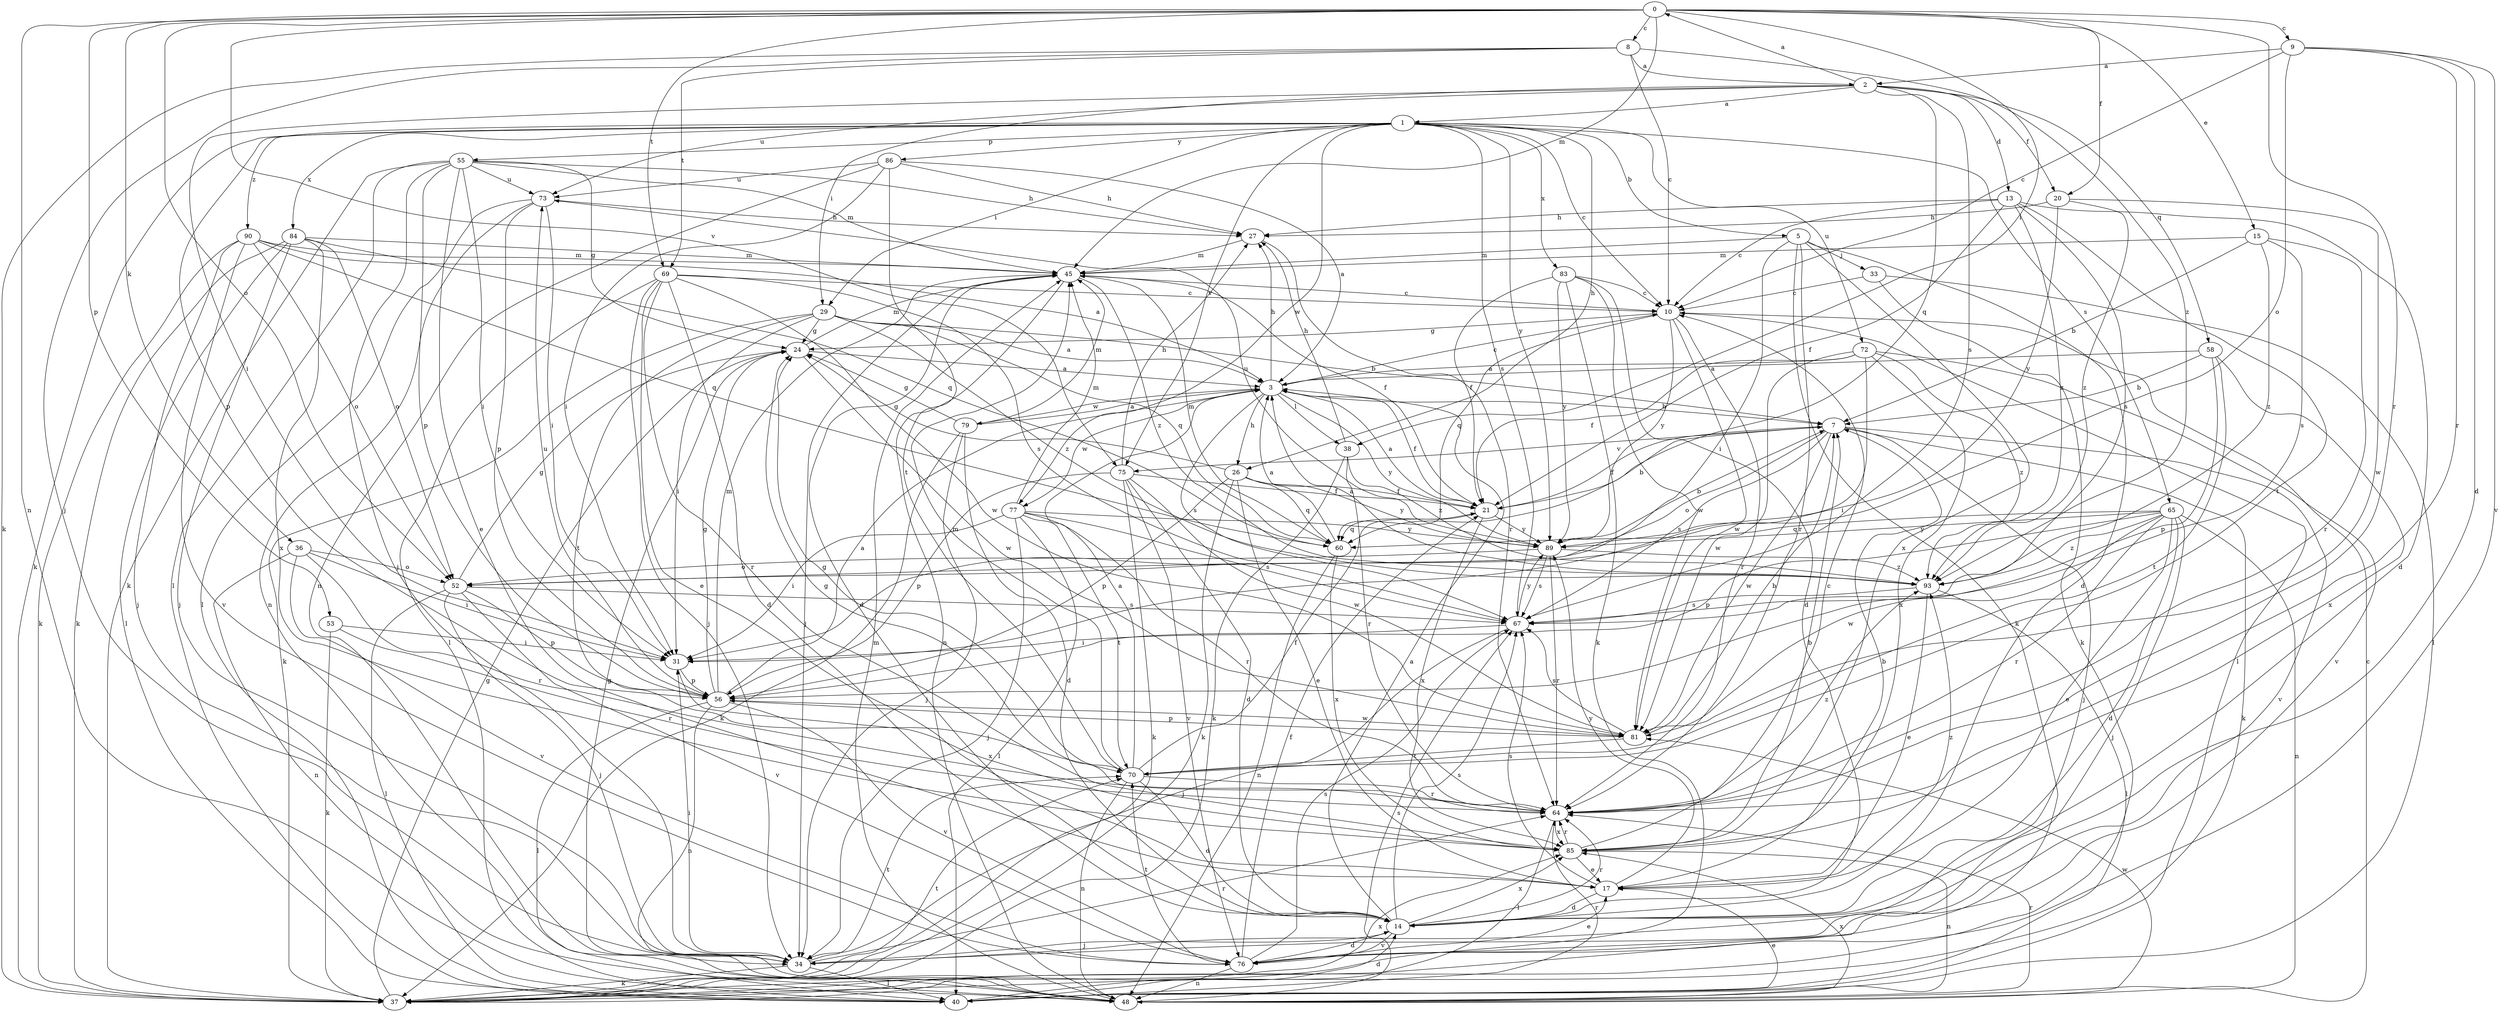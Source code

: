 strict digraph  {
0;
1;
2;
3;
5;
7;
8;
9;
10;
13;
14;
15;
17;
20;
21;
24;
26;
27;
29;
31;
33;
34;
36;
37;
38;
40;
45;
48;
52;
53;
55;
56;
58;
60;
64;
65;
67;
69;
70;
72;
73;
75;
76;
77;
79;
81;
83;
84;
85;
86;
89;
90;
93;
0 -> 8  [label=c];
0 -> 9  [label=c];
0 -> 15  [label=e];
0 -> 20  [label=f];
0 -> 36  [label=k];
0 -> 38  [label=l];
0 -> 45  [label=m];
0 -> 48  [label=n];
0 -> 52  [label=o];
0 -> 53  [label=p];
0 -> 64  [label=r];
0 -> 69  [label=t];
0 -> 75  [label=v];
1 -> 5  [label=b];
1 -> 10  [label=c];
1 -> 26  [label=h];
1 -> 29  [label=i];
1 -> 37  [label=k];
1 -> 55  [label=p];
1 -> 56  [label=p];
1 -> 65  [label=s];
1 -> 67  [label=s];
1 -> 72  [label=u];
1 -> 75  [label=v];
1 -> 77  [label=w];
1 -> 83  [label=x];
1 -> 84  [label=x];
1 -> 86  [label=y];
1 -> 89  [label=y];
1 -> 90  [label=z];
2 -> 0  [label=a];
2 -> 1  [label=a];
2 -> 13  [label=d];
2 -> 20  [label=f];
2 -> 29  [label=i];
2 -> 31  [label=i];
2 -> 58  [label=q];
2 -> 60  [label=q];
2 -> 67  [label=s];
2 -> 73  [label=u];
3 -> 7  [label=b];
3 -> 10  [label=c];
3 -> 21  [label=f];
3 -> 26  [label=h];
3 -> 27  [label=h];
3 -> 38  [label=l];
3 -> 67  [label=s];
3 -> 77  [label=w];
3 -> 79  [label=w];
3 -> 89  [label=y];
5 -> 14  [label=d];
5 -> 31  [label=i];
5 -> 33  [label=j];
5 -> 37  [label=k];
5 -> 45  [label=m];
5 -> 64  [label=r];
5 -> 85  [label=x];
7 -> 21  [label=f];
7 -> 34  [label=j];
7 -> 37  [label=k];
7 -> 52  [label=o];
7 -> 67  [label=s];
7 -> 75  [label=v];
7 -> 76  [label=v];
7 -> 81  [label=w];
8 -> 2  [label=a];
8 -> 10  [label=c];
8 -> 34  [label=j];
8 -> 37  [label=k];
8 -> 69  [label=t];
8 -> 93  [label=z];
9 -> 2  [label=a];
9 -> 10  [label=c];
9 -> 14  [label=d];
9 -> 52  [label=o];
9 -> 64  [label=r];
9 -> 76  [label=v];
10 -> 24  [label=g];
10 -> 40  [label=l];
10 -> 60  [label=q];
10 -> 64  [label=r];
10 -> 81  [label=w];
10 -> 89  [label=y];
13 -> 10  [label=c];
13 -> 14  [label=d];
13 -> 21  [label=f];
13 -> 27  [label=h];
13 -> 67  [label=s];
13 -> 70  [label=t];
13 -> 93  [label=z];
14 -> 3  [label=a];
14 -> 34  [label=j];
14 -> 64  [label=r];
14 -> 67  [label=s];
14 -> 76  [label=v];
14 -> 85  [label=x];
15 -> 7  [label=b];
15 -> 45  [label=m];
15 -> 64  [label=r];
15 -> 67  [label=s];
15 -> 93  [label=z];
17 -> 7  [label=b];
17 -> 14  [label=d];
17 -> 67  [label=s];
17 -> 89  [label=y];
17 -> 93  [label=z];
20 -> 27  [label=h];
20 -> 81  [label=w];
20 -> 89  [label=y];
20 -> 93  [label=z];
21 -> 3  [label=a];
21 -> 7  [label=b];
21 -> 60  [label=q];
21 -> 85  [label=x];
21 -> 89  [label=y];
24 -> 3  [label=a];
24 -> 45  [label=m];
24 -> 81  [label=w];
26 -> 17  [label=e];
26 -> 21  [label=f];
26 -> 24  [label=g];
26 -> 37  [label=k];
26 -> 56  [label=p];
26 -> 60  [label=q];
26 -> 89  [label=y];
27 -> 45  [label=m];
27 -> 64  [label=r];
29 -> 3  [label=a];
29 -> 7  [label=b];
29 -> 24  [label=g];
29 -> 31  [label=i];
29 -> 37  [label=k];
29 -> 60  [label=q];
29 -> 70  [label=t];
29 -> 93  [label=z];
31 -> 56  [label=p];
31 -> 85  [label=x];
33 -> 10  [label=c];
33 -> 37  [label=k];
33 -> 40  [label=l];
34 -> 31  [label=i];
34 -> 37  [label=k];
34 -> 40  [label=l];
34 -> 64  [label=r];
34 -> 70  [label=t];
36 -> 31  [label=i];
36 -> 48  [label=n];
36 -> 52  [label=o];
36 -> 64  [label=r];
36 -> 76  [label=v];
37 -> 24  [label=g];
37 -> 70  [label=t];
37 -> 85  [label=x];
38 -> 27  [label=h];
38 -> 37  [label=k];
38 -> 64  [label=r];
38 -> 93  [label=z];
40 -> 14  [label=d];
40 -> 17  [label=e];
40 -> 64  [label=r];
45 -> 10  [label=c];
45 -> 14  [label=d];
45 -> 21  [label=f];
45 -> 34  [label=j];
45 -> 48  [label=n];
45 -> 93  [label=z];
48 -> 10  [label=c];
48 -> 24  [label=g];
48 -> 45  [label=m];
48 -> 64  [label=r];
48 -> 67  [label=s];
48 -> 81  [label=w];
48 -> 85  [label=x];
52 -> 24  [label=g];
52 -> 34  [label=j];
52 -> 40  [label=l];
52 -> 56  [label=p];
52 -> 67  [label=s];
52 -> 76  [label=v];
53 -> 31  [label=i];
53 -> 37  [label=k];
53 -> 64  [label=r];
55 -> 17  [label=e];
55 -> 24  [label=g];
55 -> 27  [label=h];
55 -> 31  [label=i];
55 -> 34  [label=j];
55 -> 37  [label=k];
55 -> 40  [label=l];
55 -> 45  [label=m];
55 -> 56  [label=p];
55 -> 73  [label=u];
56 -> 3  [label=a];
56 -> 24  [label=g];
56 -> 40  [label=l];
56 -> 45  [label=m];
56 -> 48  [label=n];
56 -> 73  [label=u];
56 -> 76  [label=v];
56 -> 81  [label=w];
58 -> 3  [label=a];
58 -> 7  [label=b];
58 -> 56  [label=p];
58 -> 70  [label=t];
58 -> 85  [label=x];
60 -> 3  [label=a];
60 -> 45  [label=m];
60 -> 48  [label=n];
60 -> 85  [label=x];
64 -> 24  [label=g];
64 -> 40  [label=l];
64 -> 85  [label=x];
64 -> 93  [label=z];
65 -> 14  [label=d];
65 -> 17  [label=e];
65 -> 34  [label=j];
65 -> 48  [label=n];
65 -> 56  [label=p];
65 -> 60  [label=q];
65 -> 64  [label=r];
65 -> 81  [label=w];
65 -> 89  [label=y];
65 -> 93  [label=z];
67 -> 31  [label=i];
67 -> 34  [label=j];
67 -> 89  [label=y];
69 -> 10  [label=c];
69 -> 14  [label=d];
69 -> 17  [label=e];
69 -> 34  [label=j];
69 -> 40  [label=l];
69 -> 67  [label=s];
69 -> 81  [label=w];
69 -> 85  [label=r];
70 -> 3  [label=a];
70 -> 14  [label=d];
70 -> 21  [label=f];
70 -> 24  [label=g];
70 -> 45  [label=m];
70 -> 48  [label=n];
70 -> 64  [label=r];
72 -> 3  [label=a];
72 -> 21  [label=f];
72 -> 31  [label=i];
72 -> 76  [label=v];
72 -> 81  [label=w];
72 -> 85  [label=x];
72 -> 93  [label=z];
73 -> 27  [label=h];
73 -> 31  [label=i];
73 -> 40  [label=l];
73 -> 48  [label=n];
73 -> 56  [label=p];
75 -> 14  [label=d];
75 -> 21  [label=f];
75 -> 27  [label=h];
75 -> 37  [label=k];
75 -> 56  [label=p];
75 -> 76  [label=v];
75 -> 81  [label=w];
76 -> 14  [label=d];
76 -> 17  [label=e];
76 -> 21  [label=f];
76 -> 48  [label=n];
76 -> 67  [label=s];
76 -> 70  [label=t];
77 -> 31  [label=i];
77 -> 34  [label=j];
77 -> 40  [label=l];
77 -> 45  [label=m];
77 -> 64  [label=r];
77 -> 67  [label=s];
77 -> 70  [label=t];
77 -> 89  [label=y];
79 -> 3  [label=a];
79 -> 14  [label=d];
79 -> 24  [label=g];
79 -> 34  [label=j];
79 -> 37  [label=k];
79 -> 45  [label=m];
81 -> 7  [label=b];
81 -> 56  [label=p];
81 -> 67  [label=s];
81 -> 70  [label=t];
83 -> 10  [label=c];
83 -> 14  [label=d];
83 -> 21  [label=f];
83 -> 37  [label=k];
83 -> 81  [label=w];
83 -> 89  [label=y];
84 -> 34  [label=j];
84 -> 37  [label=k];
84 -> 40  [label=l];
84 -> 45  [label=m];
84 -> 52  [label=o];
84 -> 60  [label=q];
84 -> 85  [label=x];
85 -> 7  [label=b];
85 -> 10  [label=c];
85 -> 17  [label=e];
85 -> 48  [label=n];
85 -> 64  [label=r];
86 -> 3  [label=a];
86 -> 27  [label=h];
86 -> 31  [label=i];
86 -> 48  [label=n];
86 -> 70  [label=t];
86 -> 73  [label=u];
89 -> 7  [label=b];
89 -> 52  [label=o];
89 -> 64  [label=r];
89 -> 67  [label=s];
89 -> 73  [label=u];
89 -> 93  [label=z];
90 -> 3  [label=a];
90 -> 34  [label=j];
90 -> 37  [label=k];
90 -> 45  [label=m];
90 -> 52  [label=o];
90 -> 60  [label=q];
90 -> 76  [label=v];
93 -> 3  [label=a];
93 -> 17  [label=e];
93 -> 40  [label=l];
93 -> 67  [label=s];
}
